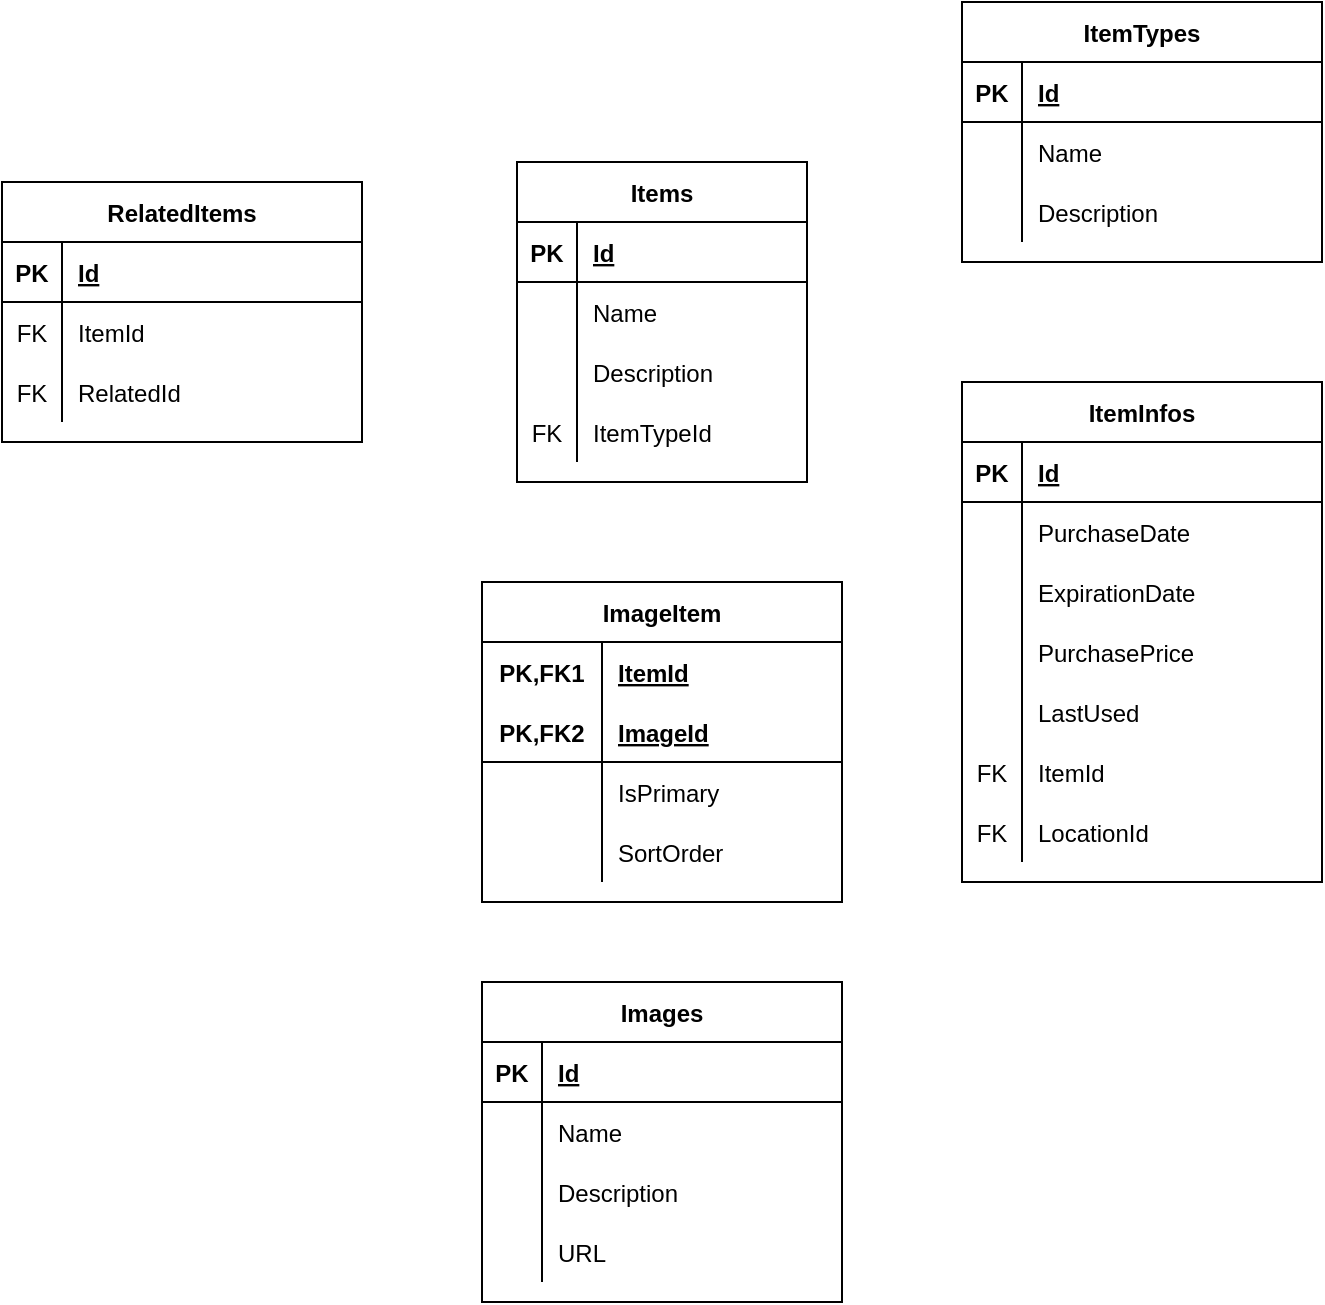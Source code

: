 <mxfile version="13.6.2" type="device"><diagram id="R2lEEEUBdFMjLlhIrx00" name="Inventory ERD"><mxGraphModel dx="1020" dy="813" grid="1" gridSize="10" guides="1" tooltips="1" connect="1" arrows="1" fold="1" page="1" pageScale="1" pageWidth="850" pageHeight="1100" math="0" shadow="0" extFonts="Permanent Marker^https://fonts.googleapis.com/css?family=Permanent+Marker"><root><mxCell id="0"/><mxCell id="1" parent="0"/><mxCell id="_SLb157630iOqmXa7YGu-27" value="Items" style="shape=table;startSize=30;container=1;collapsible=1;childLayout=tableLayout;fixedRows=1;rowLines=0;fontStyle=1;align=center;resizeLast=1;" parent="1" vertex="1"><mxGeometry x="327.5" y="190" width="145" height="160" as="geometry"><mxRectangle x="335" y="300" width="60" height="30" as="alternateBounds"/></mxGeometry></mxCell><mxCell id="_SLb157630iOqmXa7YGu-28" value="" style="shape=partialRectangle;collapsible=0;dropTarget=0;pointerEvents=0;fillColor=none;top=0;left=0;bottom=1;right=0;points=[[0,0.5],[1,0.5]];portConstraint=eastwest;" parent="_SLb157630iOqmXa7YGu-27" vertex="1"><mxGeometry y="30" width="145" height="30" as="geometry"/></mxCell><mxCell id="_SLb157630iOqmXa7YGu-29" value="PK" style="shape=partialRectangle;connectable=0;fillColor=none;top=0;left=0;bottom=0;right=0;fontStyle=1;overflow=hidden;" parent="_SLb157630iOqmXa7YGu-28" vertex="1"><mxGeometry width="30" height="30" as="geometry"/></mxCell><mxCell id="_SLb157630iOqmXa7YGu-30" value="Id" style="shape=partialRectangle;connectable=0;fillColor=none;top=0;left=0;bottom=0;right=0;align=left;spacingLeft=6;fontStyle=5;overflow=hidden;" parent="_SLb157630iOqmXa7YGu-28" vertex="1"><mxGeometry x="30" width="115" height="30" as="geometry"/></mxCell><mxCell id="_SLb157630iOqmXa7YGu-31" value="" style="shape=partialRectangle;collapsible=0;dropTarget=0;pointerEvents=0;fillColor=none;top=0;left=0;bottom=0;right=0;points=[[0,0.5],[1,0.5]];portConstraint=eastwest;" parent="_SLb157630iOqmXa7YGu-27" vertex="1"><mxGeometry y="60" width="145" height="30" as="geometry"/></mxCell><mxCell id="_SLb157630iOqmXa7YGu-32" value="" style="shape=partialRectangle;connectable=0;fillColor=none;top=0;left=0;bottom=0;right=0;editable=1;overflow=hidden;" parent="_SLb157630iOqmXa7YGu-31" vertex="1"><mxGeometry width="30" height="30" as="geometry"/></mxCell><mxCell id="_SLb157630iOqmXa7YGu-33" value="Name" style="shape=partialRectangle;connectable=0;fillColor=none;top=0;left=0;bottom=0;right=0;align=left;spacingLeft=6;overflow=hidden;" parent="_SLb157630iOqmXa7YGu-31" vertex="1"><mxGeometry x="30" width="115" height="30" as="geometry"/></mxCell><mxCell id="_SLb157630iOqmXa7YGu-87" value="" style="shape=partialRectangle;collapsible=0;dropTarget=0;pointerEvents=0;fillColor=none;top=0;left=0;bottom=0;right=0;points=[[0,0.5],[1,0.5]];portConstraint=eastwest;" parent="_SLb157630iOqmXa7YGu-27" vertex="1"><mxGeometry y="90" width="145" height="30" as="geometry"/></mxCell><mxCell id="_SLb157630iOqmXa7YGu-88" value="" style="shape=partialRectangle;connectable=0;fillColor=none;top=0;left=0;bottom=0;right=0;editable=1;overflow=hidden;" parent="_SLb157630iOqmXa7YGu-87" vertex="1"><mxGeometry width="30" height="30" as="geometry"/></mxCell><mxCell id="_SLb157630iOqmXa7YGu-89" value="Description" style="shape=partialRectangle;connectable=0;fillColor=none;top=0;left=0;bottom=0;right=0;align=left;spacingLeft=6;overflow=hidden;" parent="_SLb157630iOqmXa7YGu-87" vertex="1"><mxGeometry x="30" width="115" height="30" as="geometry"/></mxCell><mxCell id="_SLb157630iOqmXa7YGu-37" value="" style="shape=partialRectangle;collapsible=0;dropTarget=0;pointerEvents=0;fillColor=none;top=0;left=0;bottom=0;right=0;points=[[0,0.5],[1,0.5]];portConstraint=eastwest;" parent="_SLb157630iOqmXa7YGu-27" vertex="1"><mxGeometry y="120" width="145" height="30" as="geometry"/></mxCell><mxCell id="_SLb157630iOqmXa7YGu-38" value="FK" style="shape=partialRectangle;connectable=0;fillColor=none;top=0;left=0;bottom=0;right=0;editable=1;overflow=hidden;" parent="_SLb157630iOqmXa7YGu-37" vertex="1"><mxGeometry width="30" height="30" as="geometry"/></mxCell><mxCell id="_SLb157630iOqmXa7YGu-39" value="ItemTypeId" style="shape=partialRectangle;connectable=0;fillColor=none;top=0;left=0;bottom=0;right=0;align=left;spacingLeft=6;overflow=hidden;" parent="_SLb157630iOqmXa7YGu-37" vertex="1"><mxGeometry x="30" width="115" height="30" as="geometry"/></mxCell><mxCell id="_SLb157630iOqmXa7YGu-144" value="RelatedItems" style="shape=table;startSize=30;container=1;collapsible=1;childLayout=tableLayout;fixedRows=1;rowLines=0;fontStyle=1;align=center;resizeLast=1;" parent="1" vertex="1"><mxGeometry x="70" y="200" width="180" height="130" as="geometry"/></mxCell><mxCell id="_SLb157630iOqmXa7YGu-145" value="" style="shape=partialRectangle;collapsible=0;dropTarget=0;pointerEvents=0;fillColor=none;top=0;left=0;bottom=1;right=0;points=[[0,0.5],[1,0.5]];portConstraint=eastwest;" parent="_SLb157630iOqmXa7YGu-144" vertex="1"><mxGeometry y="30" width="180" height="30" as="geometry"/></mxCell><mxCell id="_SLb157630iOqmXa7YGu-146" value="PK" style="shape=partialRectangle;connectable=0;fillColor=none;top=0;left=0;bottom=0;right=0;fontStyle=1;overflow=hidden;" parent="_SLb157630iOqmXa7YGu-145" vertex="1"><mxGeometry width="30" height="30" as="geometry"/></mxCell><mxCell id="_SLb157630iOqmXa7YGu-147" value="Id" style="shape=partialRectangle;connectable=0;fillColor=none;top=0;left=0;bottom=0;right=0;align=left;spacingLeft=6;fontStyle=5;overflow=hidden;" parent="_SLb157630iOqmXa7YGu-145" vertex="1"><mxGeometry x="30" width="150" height="30" as="geometry"/></mxCell><mxCell id="_SLb157630iOqmXa7YGu-148" value="" style="shape=partialRectangle;collapsible=0;dropTarget=0;pointerEvents=0;fillColor=none;top=0;left=0;bottom=0;right=0;points=[[0,0.5],[1,0.5]];portConstraint=eastwest;" parent="_SLb157630iOqmXa7YGu-144" vertex="1"><mxGeometry y="60" width="180" height="30" as="geometry"/></mxCell><mxCell id="_SLb157630iOqmXa7YGu-149" value="FK" style="shape=partialRectangle;connectable=0;fillColor=none;top=0;left=0;bottom=0;right=0;editable=1;overflow=hidden;" parent="_SLb157630iOqmXa7YGu-148" vertex="1"><mxGeometry width="30" height="30" as="geometry"/></mxCell><mxCell id="_SLb157630iOqmXa7YGu-150" value="ItemId" style="shape=partialRectangle;connectable=0;fillColor=none;top=0;left=0;bottom=0;right=0;align=left;spacingLeft=6;overflow=hidden;" parent="_SLb157630iOqmXa7YGu-148" vertex="1"><mxGeometry x="30" width="150" height="30" as="geometry"/></mxCell><mxCell id="_SLb157630iOqmXa7YGu-157" value="" style="shape=partialRectangle;collapsible=0;dropTarget=0;pointerEvents=0;fillColor=none;top=0;left=0;bottom=0;right=0;points=[[0,0.5],[1,0.5]];portConstraint=eastwest;" parent="_SLb157630iOqmXa7YGu-144" vertex="1"><mxGeometry y="90" width="180" height="30" as="geometry"/></mxCell><mxCell id="_SLb157630iOqmXa7YGu-158" value="FK" style="shape=partialRectangle;connectable=0;fillColor=none;top=0;left=0;bottom=0;right=0;editable=1;overflow=hidden;" parent="_SLb157630iOqmXa7YGu-157" vertex="1"><mxGeometry width="30" height="30" as="geometry"/></mxCell><mxCell id="_SLb157630iOqmXa7YGu-159" value="RelatedId" style="shape=partialRectangle;connectable=0;fillColor=none;top=0;left=0;bottom=0;right=0;align=left;spacingLeft=6;overflow=hidden;" parent="_SLb157630iOqmXa7YGu-157" vertex="1"><mxGeometry x="30" width="150" height="30" as="geometry"/></mxCell><mxCell id="_SLb157630iOqmXa7YGu-70" value="ItemTypes" style="shape=table;startSize=30;container=1;collapsible=1;childLayout=tableLayout;fixedRows=1;rowLines=0;fontStyle=1;align=center;resizeLast=1;" parent="1" vertex="1"><mxGeometry x="550" y="110" width="180" height="130" as="geometry"/></mxCell><mxCell id="_SLb157630iOqmXa7YGu-71" value="" style="shape=partialRectangle;collapsible=0;dropTarget=0;pointerEvents=0;fillColor=none;top=0;left=0;bottom=1;right=0;points=[[0,0.5],[1,0.5]];portConstraint=eastwest;" parent="_SLb157630iOqmXa7YGu-70" vertex="1"><mxGeometry y="30" width="180" height="30" as="geometry"/></mxCell><mxCell id="_SLb157630iOqmXa7YGu-72" value="PK" style="shape=partialRectangle;connectable=0;fillColor=none;top=0;left=0;bottom=0;right=0;fontStyle=1;overflow=hidden;" parent="_SLb157630iOqmXa7YGu-71" vertex="1"><mxGeometry width="30" height="30" as="geometry"/></mxCell><mxCell id="_SLb157630iOqmXa7YGu-73" value="Id" style="shape=partialRectangle;connectable=0;fillColor=none;top=0;left=0;bottom=0;right=0;align=left;spacingLeft=6;fontStyle=5;overflow=hidden;" parent="_SLb157630iOqmXa7YGu-71" vertex="1"><mxGeometry x="30" width="150" height="30" as="geometry"/></mxCell><mxCell id="_SLb157630iOqmXa7YGu-74" value="" style="shape=partialRectangle;collapsible=0;dropTarget=0;pointerEvents=0;fillColor=none;top=0;left=0;bottom=0;right=0;points=[[0,0.5],[1,0.5]];portConstraint=eastwest;" parent="_SLb157630iOqmXa7YGu-70" vertex="1"><mxGeometry y="60" width="180" height="30" as="geometry"/></mxCell><mxCell id="_SLb157630iOqmXa7YGu-75" value="" style="shape=partialRectangle;connectable=0;fillColor=none;top=0;left=0;bottom=0;right=0;editable=1;overflow=hidden;" parent="_SLb157630iOqmXa7YGu-74" vertex="1"><mxGeometry width="30" height="30" as="geometry"/></mxCell><mxCell id="_SLb157630iOqmXa7YGu-76" value="Name" style="shape=partialRectangle;connectable=0;fillColor=none;top=0;left=0;bottom=0;right=0;align=left;spacingLeft=6;overflow=hidden;" parent="_SLb157630iOqmXa7YGu-74" vertex="1"><mxGeometry x="30" width="150" height="30" as="geometry"/></mxCell><mxCell id="_SLb157630iOqmXa7YGu-77" value="" style="shape=partialRectangle;collapsible=0;dropTarget=0;pointerEvents=0;fillColor=none;top=0;left=0;bottom=0;right=0;points=[[0,0.5],[1,0.5]];portConstraint=eastwest;" parent="_SLb157630iOqmXa7YGu-70" vertex="1"><mxGeometry y="90" width="180" height="30" as="geometry"/></mxCell><mxCell id="_SLb157630iOqmXa7YGu-78" value="" style="shape=partialRectangle;connectable=0;fillColor=none;top=0;left=0;bottom=0;right=0;editable=1;overflow=hidden;" parent="_SLb157630iOqmXa7YGu-77" vertex="1"><mxGeometry width="30" height="30" as="geometry"/></mxCell><mxCell id="_SLb157630iOqmXa7YGu-79" value="Description" style="shape=partialRectangle;connectable=0;fillColor=none;top=0;left=0;bottom=0;right=0;align=left;spacingLeft=6;overflow=hidden;" parent="_SLb157630iOqmXa7YGu-77" vertex="1"><mxGeometry x="30" width="150" height="30" as="geometry"/></mxCell><mxCell id="bmi_mFnDID3JBUBHpap7-1" value="ItemInfos" style="shape=table;startSize=30;container=1;collapsible=1;childLayout=tableLayout;fixedRows=1;rowLines=0;fontStyle=1;align=center;resizeLast=1;" vertex="1" parent="1"><mxGeometry x="550" y="300" width="180" height="250" as="geometry"/></mxCell><mxCell id="bmi_mFnDID3JBUBHpap7-2" value="" style="shape=partialRectangle;collapsible=0;dropTarget=0;pointerEvents=0;fillColor=none;top=0;left=0;bottom=1;right=0;points=[[0,0.5],[1,0.5]];portConstraint=eastwest;" vertex="1" parent="bmi_mFnDID3JBUBHpap7-1"><mxGeometry y="30" width="180" height="30" as="geometry"/></mxCell><mxCell id="bmi_mFnDID3JBUBHpap7-3" value="PK" style="shape=partialRectangle;connectable=0;fillColor=none;top=0;left=0;bottom=0;right=0;fontStyle=1;overflow=hidden;" vertex="1" parent="bmi_mFnDID3JBUBHpap7-2"><mxGeometry width="30" height="30" as="geometry"/></mxCell><mxCell id="bmi_mFnDID3JBUBHpap7-4" value="Id" style="shape=partialRectangle;connectable=0;fillColor=none;top=0;left=0;bottom=0;right=0;align=left;spacingLeft=6;fontStyle=5;overflow=hidden;" vertex="1" parent="bmi_mFnDID3JBUBHpap7-2"><mxGeometry x="30" width="150" height="30" as="geometry"/></mxCell><mxCell id="bmi_mFnDID3JBUBHpap7-5" value="" style="shape=partialRectangle;collapsible=0;dropTarget=0;pointerEvents=0;fillColor=none;top=0;left=0;bottom=0;right=0;points=[[0,0.5],[1,0.5]];portConstraint=eastwest;" vertex="1" parent="bmi_mFnDID3JBUBHpap7-1"><mxGeometry y="60" width="180" height="30" as="geometry"/></mxCell><mxCell id="bmi_mFnDID3JBUBHpap7-6" value="" style="shape=partialRectangle;connectable=0;fillColor=none;top=0;left=0;bottom=0;right=0;editable=1;overflow=hidden;" vertex="1" parent="bmi_mFnDID3JBUBHpap7-5"><mxGeometry width="30" height="30" as="geometry"/></mxCell><mxCell id="bmi_mFnDID3JBUBHpap7-7" value="PurchaseDate" style="shape=partialRectangle;connectable=0;fillColor=none;top=0;left=0;bottom=0;right=0;align=left;spacingLeft=6;overflow=hidden;" vertex="1" parent="bmi_mFnDID3JBUBHpap7-5"><mxGeometry x="30" width="150" height="30" as="geometry"/></mxCell><mxCell id="bmi_mFnDID3JBUBHpap7-8" value="" style="shape=partialRectangle;collapsible=0;dropTarget=0;pointerEvents=0;fillColor=none;top=0;left=0;bottom=0;right=0;points=[[0,0.5],[1,0.5]];portConstraint=eastwest;" vertex="1" parent="bmi_mFnDID3JBUBHpap7-1"><mxGeometry y="90" width="180" height="30" as="geometry"/></mxCell><mxCell id="bmi_mFnDID3JBUBHpap7-9" value="" style="shape=partialRectangle;connectable=0;fillColor=none;top=0;left=0;bottom=0;right=0;editable=1;overflow=hidden;" vertex="1" parent="bmi_mFnDID3JBUBHpap7-8"><mxGeometry width="30" height="30" as="geometry"/></mxCell><mxCell id="bmi_mFnDID3JBUBHpap7-10" value="ExpirationDate" style="shape=partialRectangle;connectable=0;fillColor=none;top=0;left=0;bottom=0;right=0;align=left;spacingLeft=6;overflow=hidden;" vertex="1" parent="bmi_mFnDID3JBUBHpap7-8"><mxGeometry x="30" width="150" height="30" as="geometry"/></mxCell><mxCell id="bmi_mFnDID3JBUBHpap7-11" value="" style="shape=partialRectangle;collapsible=0;dropTarget=0;pointerEvents=0;fillColor=none;top=0;left=0;bottom=0;right=0;points=[[0,0.5],[1,0.5]];portConstraint=eastwest;" vertex="1" parent="bmi_mFnDID3JBUBHpap7-1"><mxGeometry y="120" width="180" height="30" as="geometry"/></mxCell><mxCell id="bmi_mFnDID3JBUBHpap7-12" value="" style="shape=partialRectangle;connectable=0;fillColor=none;top=0;left=0;bottom=0;right=0;editable=1;overflow=hidden;" vertex="1" parent="bmi_mFnDID3JBUBHpap7-11"><mxGeometry width="30" height="30" as="geometry"/></mxCell><mxCell id="bmi_mFnDID3JBUBHpap7-13" value="PurchasePrice" style="shape=partialRectangle;connectable=0;fillColor=none;top=0;left=0;bottom=0;right=0;align=left;spacingLeft=6;overflow=hidden;" vertex="1" parent="bmi_mFnDID3JBUBHpap7-11"><mxGeometry x="30" width="150" height="30" as="geometry"/></mxCell><mxCell id="bmi_mFnDID3JBUBHpap7-18" value="" style="shape=partialRectangle;collapsible=0;dropTarget=0;pointerEvents=0;fillColor=none;top=0;left=0;bottom=0;right=0;points=[[0,0.5],[1,0.5]];portConstraint=eastwest;" vertex="1" parent="bmi_mFnDID3JBUBHpap7-1"><mxGeometry y="150" width="180" height="30" as="geometry"/></mxCell><mxCell id="bmi_mFnDID3JBUBHpap7-19" value="" style="shape=partialRectangle;connectable=0;fillColor=none;top=0;left=0;bottom=0;right=0;editable=1;overflow=hidden;" vertex="1" parent="bmi_mFnDID3JBUBHpap7-18"><mxGeometry width="30" height="30" as="geometry"/></mxCell><mxCell id="bmi_mFnDID3JBUBHpap7-20" value="LastUsed" style="shape=partialRectangle;connectable=0;fillColor=none;top=0;left=0;bottom=0;right=0;align=left;spacingLeft=6;overflow=hidden;" vertex="1" parent="bmi_mFnDID3JBUBHpap7-18"><mxGeometry x="30" width="150" height="30" as="geometry"/></mxCell><mxCell id="bmi_mFnDID3JBUBHpap7-15" value="" style="shape=partialRectangle;collapsible=0;dropTarget=0;pointerEvents=0;fillColor=none;top=0;left=0;bottom=0;right=0;points=[[0,0.5],[1,0.5]];portConstraint=eastwest;" vertex="1" parent="bmi_mFnDID3JBUBHpap7-1"><mxGeometry y="180" width="180" height="30" as="geometry"/></mxCell><mxCell id="bmi_mFnDID3JBUBHpap7-16" value="FK" style="shape=partialRectangle;connectable=0;fillColor=none;top=0;left=0;bottom=0;right=0;editable=1;overflow=hidden;" vertex="1" parent="bmi_mFnDID3JBUBHpap7-15"><mxGeometry width="30" height="30" as="geometry"/></mxCell><mxCell id="bmi_mFnDID3JBUBHpap7-17" value="ItemId" style="shape=partialRectangle;connectable=0;fillColor=none;top=0;left=0;bottom=0;right=0;align=left;spacingLeft=6;overflow=hidden;" vertex="1" parent="bmi_mFnDID3JBUBHpap7-15"><mxGeometry x="30" width="150" height="30" as="geometry"/></mxCell><mxCell id="bmi_mFnDID3JBUBHpap7-24" value="" style="shape=partialRectangle;collapsible=0;dropTarget=0;pointerEvents=0;fillColor=none;top=0;left=0;bottom=0;right=0;points=[[0,0.5],[1,0.5]];portConstraint=eastwest;" vertex="1" parent="bmi_mFnDID3JBUBHpap7-1"><mxGeometry y="210" width="180" height="30" as="geometry"/></mxCell><mxCell id="bmi_mFnDID3JBUBHpap7-25" value="FK" style="shape=partialRectangle;connectable=0;fillColor=none;top=0;left=0;bottom=0;right=0;editable=1;overflow=hidden;" vertex="1" parent="bmi_mFnDID3JBUBHpap7-24"><mxGeometry width="30" height="30" as="geometry"/></mxCell><mxCell id="bmi_mFnDID3JBUBHpap7-26" value="LocationId" style="shape=partialRectangle;connectable=0;fillColor=none;top=0;left=0;bottom=0;right=0;align=left;spacingLeft=6;overflow=hidden;" vertex="1" parent="bmi_mFnDID3JBUBHpap7-24"><mxGeometry x="30" width="150" height="30" as="geometry"/></mxCell><mxCell id="_SLb157630iOqmXa7YGu-125" value="ImageItem" style="shape=table;startSize=30;container=1;collapsible=1;childLayout=tableLayout;fixedRows=1;rowLines=0;fontStyle=1;align=center;resizeLast=1;" parent="1" vertex="1"><mxGeometry x="310" y="400" width="180" height="160" as="geometry"/></mxCell><mxCell id="_SLb157630iOqmXa7YGu-126" value="" style="shape=partialRectangle;collapsible=0;dropTarget=0;pointerEvents=0;fillColor=none;top=0;left=0;bottom=0;right=0;points=[[0,0.5],[1,0.5]];portConstraint=eastwest;" parent="_SLb157630iOqmXa7YGu-125" vertex="1"><mxGeometry y="30" width="180" height="30" as="geometry"/></mxCell><mxCell id="_SLb157630iOqmXa7YGu-127" value="PK,FK1" style="shape=partialRectangle;connectable=0;fillColor=none;top=0;left=0;bottom=0;right=0;fontStyle=1;overflow=hidden;" parent="_SLb157630iOqmXa7YGu-126" vertex="1"><mxGeometry width="60" height="30" as="geometry"/></mxCell><mxCell id="_SLb157630iOqmXa7YGu-128" value="ItemId" style="shape=partialRectangle;connectable=0;fillColor=none;top=0;left=0;bottom=0;right=0;align=left;spacingLeft=6;fontStyle=5;overflow=hidden;" parent="_SLb157630iOqmXa7YGu-126" vertex="1"><mxGeometry x="60" width="120" height="30" as="geometry"/></mxCell><mxCell id="_SLb157630iOqmXa7YGu-129" value="" style="shape=partialRectangle;collapsible=0;dropTarget=0;pointerEvents=0;fillColor=none;top=0;left=0;bottom=1;right=0;points=[[0,0.5],[1,0.5]];portConstraint=eastwest;" parent="_SLb157630iOqmXa7YGu-125" vertex="1"><mxGeometry y="60" width="180" height="30" as="geometry"/></mxCell><mxCell id="_SLb157630iOqmXa7YGu-130" value="PK,FK2" style="shape=partialRectangle;connectable=0;fillColor=none;top=0;left=0;bottom=0;right=0;fontStyle=1;overflow=hidden;" parent="_SLb157630iOqmXa7YGu-129" vertex="1"><mxGeometry width="60" height="30" as="geometry"/></mxCell><mxCell id="_SLb157630iOqmXa7YGu-131" value="ImageId" style="shape=partialRectangle;connectable=0;fillColor=none;top=0;left=0;bottom=0;right=0;align=left;spacingLeft=6;fontStyle=5;overflow=hidden;" parent="_SLb157630iOqmXa7YGu-129" vertex="1"><mxGeometry x="60" width="120" height="30" as="geometry"/></mxCell><mxCell id="_SLb157630iOqmXa7YGu-132" value="" style="shape=partialRectangle;collapsible=0;dropTarget=0;pointerEvents=0;fillColor=none;top=0;left=0;bottom=0;right=0;points=[[0,0.5],[1,0.5]];portConstraint=eastwest;" parent="_SLb157630iOqmXa7YGu-125" vertex="1"><mxGeometry y="90" width="180" height="30" as="geometry"/></mxCell><mxCell id="_SLb157630iOqmXa7YGu-133" value="" style="shape=partialRectangle;connectable=0;fillColor=none;top=0;left=0;bottom=0;right=0;editable=1;overflow=hidden;" parent="_SLb157630iOqmXa7YGu-132" vertex="1"><mxGeometry width="60" height="30" as="geometry"/></mxCell><mxCell id="_SLb157630iOqmXa7YGu-134" value="IsPrimary" style="shape=partialRectangle;connectable=0;fillColor=none;top=0;left=0;bottom=0;right=0;align=left;spacingLeft=6;overflow=hidden;" parent="_SLb157630iOqmXa7YGu-132" vertex="1"><mxGeometry x="60" width="120" height="30" as="geometry"/></mxCell><mxCell id="_SLb157630iOqmXa7YGu-186" value="" style="shape=partialRectangle;collapsible=0;dropTarget=0;pointerEvents=0;fillColor=none;top=0;left=0;bottom=0;right=0;points=[[0,0.5],[1,0.5]];portConstraint=eastwest;" parent="_SLb157630iOqmXa7YGu-125" vertex="1"><mxGeometry y="120" width="180" height="30" as="geometry"/></mxCell><mxCell id="_SLb157630iOqmXa7YGu-187" value="" style="shape=partialRectangle;connectable=0;fillColor=none;top=0;left=0;bottom=0;right=0;editable=1;overflow=hidden;" parent="_SLb157630iOqmXa7YGu-186" vertex="1"><mxGeometry width="60" height="30" as="geometry"/></mxCell><mxCell id="_SLb157630iOqmXa7YGu-188" value="SortOrder" style="shape=partialRectangle;connectable=0;fillColor=none;top=0;left=0;bottom=0;right=0;align=left;spacingLeft=6;overflow=hidden;" parent="_SLb157630iOqmXa7YGu-186" vertex="1"><mxGeometry x="60" width="120" height="30" as="geometry"/></mxCell><mxCell id="_SLb157630iOqmXa7YGu-106" value="Images" style="shape=table;startSize=30;container=1;collapsible=1;childLayout=tableLayout;fixedRows=1;rowLines=0;fontStyle=1;align=center;resizeLast=1;" parent="1" vertex="1"><mxGeometry x="310" y="600" width="180" height="160" as="geometry"/></mxCell><mxCell id="_SLb157630iOqmXa7YGu-107" value="" style="shape=partialRectangle;collapsible=0;dropTarget=0;pointerEvents=0;fillColor=none;top=0;left=0;bottom=1;right=0;points=[[0,0.5],[1,0.5]];portConstraint=eastwest;" parent="_SLb157630iOqmXa7YGu-106" vertex="1"><mxGeometry y="30" width="180" height="30" as="geometry"/></mxCell><mxCell id="_SLb157630iOqmXa7YGu-108" value="PK" style="shape=partialRectangle;connectable=0;fillColor=none;top=0;left=0;bottom=0;right=0;fontStyle=1;overflow=hidden;" parent="_SLb157630iOqmXa7YGu-107" vertex="1"><mxGeometry width="30" height="30" as="geometry"/></mxCell><mxCell id="_SLb157630iOqmXa7YGu-109" value="Id" style="shape=partialRectangle;connectable=0;fillColor=none;top=0;left=0;bottom=0;right=0;align=left;spacingLeft=6;fontStyle=5;overflow=hidden;" parent="_SLb157630iOqmXa7YGu-107" vertex="1"><mxGeometry x="30" width="150" height="30" as="geometry"/></mxCell><mxCell id="_SLb157630iOqmXa7YGu-110" value="" style="shape=partialRectangle;collapsible=0;dropTarget=0;pointerEvents=0;fillColor=none;top=0;left=0;bottom=0;right=0;points=[[0,0.5],[1,0.5]];portConstraint=eastwest;" parent="_SLb157630iOqmXa7YGu-106" vertex="1"><mxGeometry y="60" width="180" height="30" as="geometry"/></mxCell><mxCell id="_SLb157630iOqmXa7YGu-111" value="" style="shape=partialRectangle;connectable=0;fillColor=none;top=0;left=0;bottom=0;right=0;editable=1;overflow=hidden;" parent="_SLb157630iOqmXa7YGu-110" vertex="1"><mxGeometry width="30" height="30" as="geometry"/></mxCell><mxCell id="_SLb157630iOqmXa7YGu-112" value="Name" style="shape=partialRectangle;connectable=0;fillColor=none;top=0;left=0;bottom=0;right=0;align=left;spacingLeft=6;overflow=hidden;" parent="_SLb157630iOqmXa7YGu-110" vertex="1"><mxGeometry x="30" width="150" height="30" as="geometry"/></mxCell><mxCell id="_SLb157630iOqmXa7YGu-113" value="" style="shape=partialRectangle;collapsible=0;dropTarget=0;pointerEvents=0;fillColor=none;top=0;left=0;bottom=0;right=0;points=[[0,0.5],[1,0.5]];portConstraint=eastwest;" parent="_SLb157630iOqmXa7YGu-106" vertex="1"><mxGeometry y="90" width="180" height="30" as="geometry"/></mxCell><mxCell id="_SLb157630iOqmXa7YGu-114" value="" style="shape=partialRectangle;connectable=0;fillColor=none;top=0;left=0;bottom=0;right=0;editable=1;overflow=hidden;" parent="_SLb157630iOqmXa7YGu-113" vertex="1"><mxGeometry width="30" height="30" as="geometry"/></mxCell><mxCell id="_SLb157630iOqmXa7YGu-115" value="Description" style="shape=partialRectangle;connectable=0;fillColor=none;top=0;left=0;bottom=0;right=0;align=left;spacingLeft=6;overflow=hidden;" parent="_SLb157630iOqmXa7YGu-113" vertex="1"><mxGeometry x="30" width="150" height="30" as="geometry"/></mxCell><mxCell id="_SLb157630iOqmXa7YGu-119" value="" style="shape=partialRectangle;collapsible=0;dropTarget=0;pointerEvents=0;fillColor=none;top=0;left=0;bottom=0;right=0;points=[[0,0.5],[1,0.5]];portConstraint=eastwest;" parent="_SLb157630iOqmXa7YGu-106" vertex="1"><mxGeometry y="120" width="180" height="30" as="geometry"/></mxCell><mxCell id="_SLb157630iOqmXa7YGu-120" value="" style="shape=partialRectangle;connectable=0;fillColor=none;top=0;left=0;bottom=0;right=0;editable=1;overflow=hidden;" parent="_SLb157630iOqmXa7YGu-119" vertex="1"><mxGeometry width="30" height="30" as="geometry"/></mxCell><mxCell id="_SLb157630iOqmXa7YGu-121" value="URL" style="shape=partialRectangle;connectable=0;fillColor=none;top=0;left=0;bottom=0;right=0;align=left;spacingLeft=6;overflow=hidden;" parent="_SLb157630iOqmXa7YGu-119" vertex="1"><mxGeometry x="30" width="150" height="30" as="geometry"/></mxCell></root></mxGraphModel></diagram></mxfile>